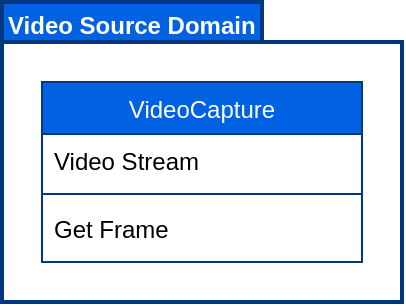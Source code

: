 <mxfile version="15.2.9" type="device"><diagram id="C5RBs43oDa-KdzZeNtuy" name="Page-1"><mxGraphModel dx="1278" dy="489" grid="1" gridSize="10" guides="1" tooltips="1" connect="1" arrows="1" fold="1" page="1" pageScale="1" pageWidth="827" pageHeight="1169" math="0" shadow="0"><root><mxCell id="WIyWlLk6GJQsqaUBKTNV-0"/><mxCell id="WIyWlLk6GJQsqaUBKTNV-1" parent="WIyWlLk6GJQsqaUBKTNV-0"/><mxCell id="hjsQnDk-DuHxO-og4w4S-1" value="&lt;span style=&quot;text-align: center&quot;&gt;Model Domain&lt;/span&gt;" style="shape=folder;fontStyle=1;spacingTop=0;tabWidth=130;tabHeight=20;tabPosition=left;html=1;verticalAlign=top;spacing=0;align=left;spacingLeft=4;strokeColor=#003780;strokeWidth=2;" vertex="1" parent="WIyWlLk6GJQsqaUBKTNV-1"><mxGeometry x="230" y="110" width="200" height="150" as="geometry"/></mxCell><mxCell id="hjsQnDk-DuHxO-og4w4S-2" value="Video Source Domain" style="rounded=0;whiteSpace=wrap;html=1;strokeColor=#003780;strokeWidth=2;align=left;verticalAlign=top;fillColor=#0062E3;fontColor=#ffffff;spacing=0;spacingLeft=3;fontStyle=1" vertex="1" parent="WIyWlLk6GJQsqaUBKTNV-1"><mxGeometry x="230" y="110" width="130" height="20" as="geometry"/></mxCell><mxCell id="nwg52KfRtRuMWmF7_QXq-0" value="VideoCapture" style="swimlane;fontStyle=0;align=center;verticalAlign=top;childLayout=stackLayout;horizontal=1;startSize=26;horizontalStack=0;resizeParent=1;resizeLast=0;collapsible=1;marginBottom=0;rounded=0;shadow=0;strokeWidth=1;strokeColor=#003780;fillColor=#0062E3;fontColor=#FFFFFF;" parent="WIyWlLk6GJQsqaUBKTNV-1" vertex="1"><mxGeometry x="250" y="150" width="160" height="90" as="geometry"><mxRectangle x="254" y="150" width="160" height="26" as="alternateBounds"/></mxGeometry></mxCell><mxCell id="nwg52KfRtRuMWmF7_QXq-1" value="Video Stream" style="text;align=left;verticalAlign=top;spacingLeft=4;spacingRight=4;overflow=hidden;rotatable=0;points=[[0,0.5],[1,0.5]];portConstraint=eastwest;" parent="nwg52KfRtRuMWmF7_QXq-0" vertex="1"><mxGeometry y="26" width="160" height="26" as="geometry"/></mxCell><mxCell id="nwg52KfRtRuMWmF7_QXq-2" value="" style="line;html=1;strokeWidth=1;align=left;verticalAlign=middle;spacingTop=-1;spacingLeft=3;spacingRight=3;rotatable=0;labelPosition=right;points=[];portConstraint=eastwest;strokeColor=#003780;" parent="nwg52KfRtRuMWmF7_QXq-0" vertex="1"><mxGeometry y="52" width="160" height="8" as="geometry"/></mxCell><mxCell id="nwg52KfRtRuMWmF7_QXq-3" value="Get Frame" style="text;align=left;verticalAlign=top;spacingLeft=4;spacingRight=4;overflow=hidden;rotatable=0;points=[[0,0.5],[1,0.5]];portConstraint=eastwest;" parent="nwg52KfRtRuMWmF7_QXq-0" vertex="1"><mxGeometry y="60" width="160" height="26" as="geometry"/></mxCell></root></mxGraphModel></diagram></mxfile>